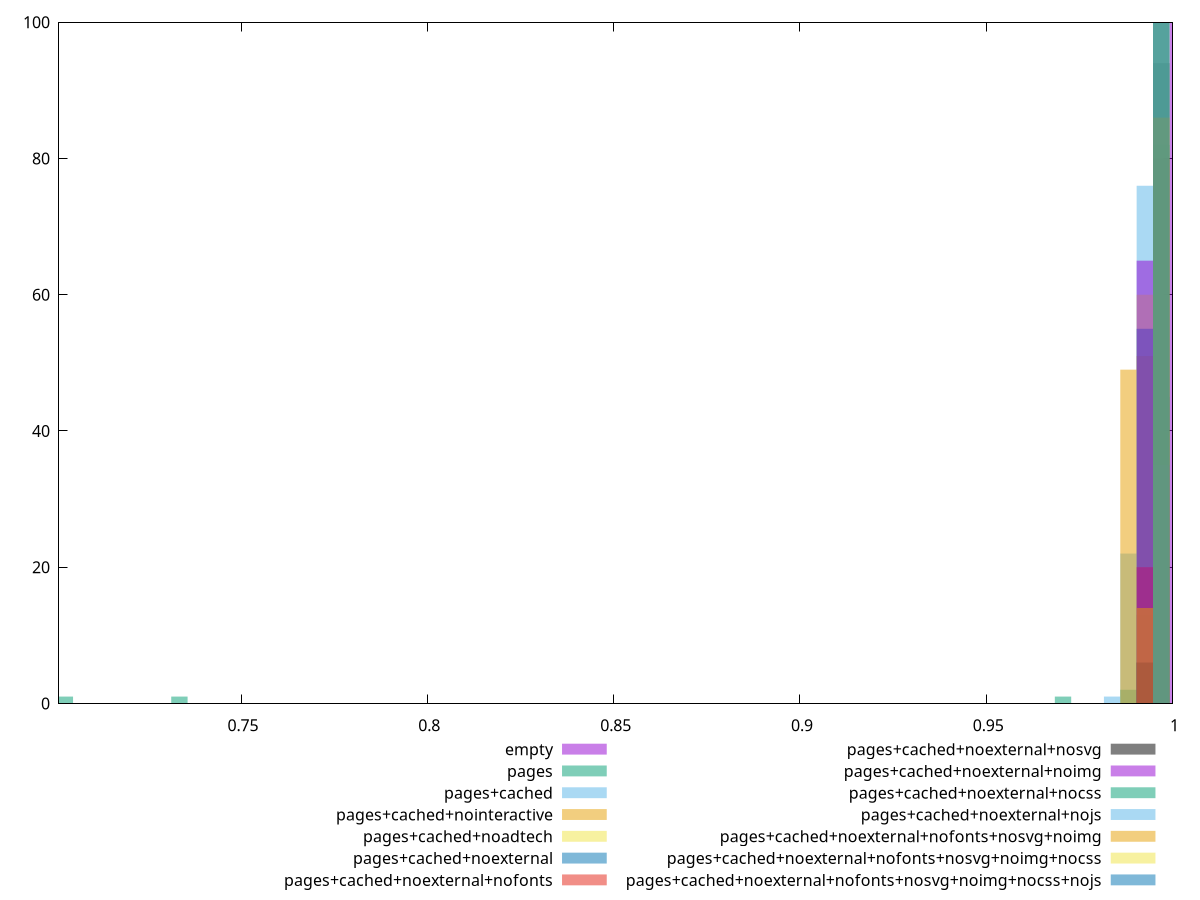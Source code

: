 reset

$empty <<EOF
1.0013565938096554 100
EOF

$pages <<EOF
0.7027063816208108 1
0.9969646789245253 82
0.9925727640393953 13
0.9881808491542652 2
0.970613189613745 1
0.7334497858167213 1
EOF

$pagesCached <<EOF
0.9969646789245253 1
0.9925727640393953 76
0.9881808491542652 22
0.9837889342691352 1
EOF

$pagesCachedNointeractive <<EOF
0.9925727640393953 51
0.9881808491542652 49
EOF

$pagesCachedNoadtech <<EOF
0.9925727640393953 60
0.9969646789245253 40
EOF

$pagesCachedNoexternal <<EOF
0.9969646789245253 45
0.9925727640393953 55
EOF

$pagesCachedNoexternalNofonts <<EOF
0.9969646789245253 80
0.9925727640393953 20
EOF

$pagesCachedNoexternalNosvg <<EOF
0.9969646789245253 94
0.9925727640393953 6
EOF

$pagesCachedNoexternalNoimg <<EOF
0.9969646789245253 35
0.9925727640393953 65
EOF

$pagesCachedNoexternalNocss <<EOF
0.9969646789245253 100
EOF

$pagesCachedNoexternalNojs <<EOF
0.9969646789245253 100
EOF

$pagesCachedNoexternalNofontsNosvgNoimg <<EOF
0.9969646789245253 86
0.9925727640393953 14
EOF

$pagesCachedNoexternalNofontsNosvgNoimgNocss <<EOF
0.9969646789245253 100
EOF

$pagesCachedNoexternalNofontsNosvgNoimgNocssNojs <<EOF
0.9969646789245253 100
EOF

set key outside below
set boxwidth 0.0043919148851300676
set xrange [0.701132553722267:0.9999997308073476]
set yrange [0:100]
set style fill transparent solid 0.5 noborder
set terminal svg size 640, 620 enhanced background rgb 'white'
set output "report_00007_2020-12-11T15:55:29.892Z/first-cpu-idle/comparison/histogram/all_score.svg"

plot $empty title "empty" with boxes, \
     $pages title "pages" with boxes, \
     $pagesCached title "pages+cached" with boxes, \
     $pagesCachedNointeractive title "pages+cached+nointeractive" with boxes, \
     $pagesCachedNoadtech title "pages+cached+noadtech" with boxes, \
     $pagesCachedNoexternal title "pages+cached+noexternal" with boxes, \
     $pagesCachedNoexternalNofonts title "pages+cached+noexternal+nofonts" with boxes, \
     $pagesCachedNoexternalNosvg title "pages+cached+noexternal+nosvg" with boxes, \
     $pagesCachedNoexternalNoimg title "pages+cached+noexternal+noimg" with boxes, \
     $pagesCachedNoexternalNocss title "pages+cached+noexternal+nocss" with boxes, \
     $pagesCachedNoexternalNojs title "pages+cached+noexternal+nojs" with boxes, \
     $pagesCachedNoexternalNofontsNosvgNoimg title "pages+cached+noexternal+nofonts+nosvg+noimg" with boxes, \
     $pagesCachedNoexternalNofontsNosvgNoimgNocss title "pages+cached+noexternal+nofonts+nosvg+noimg+nocss" with boxes, \
     $pagesCachedNoexternalNofontsNosvgNoimgNocssNojs title "pages+cached+noexternal+nofonts+nosvg+noimg+nocss+nojs" with boxes

reset
